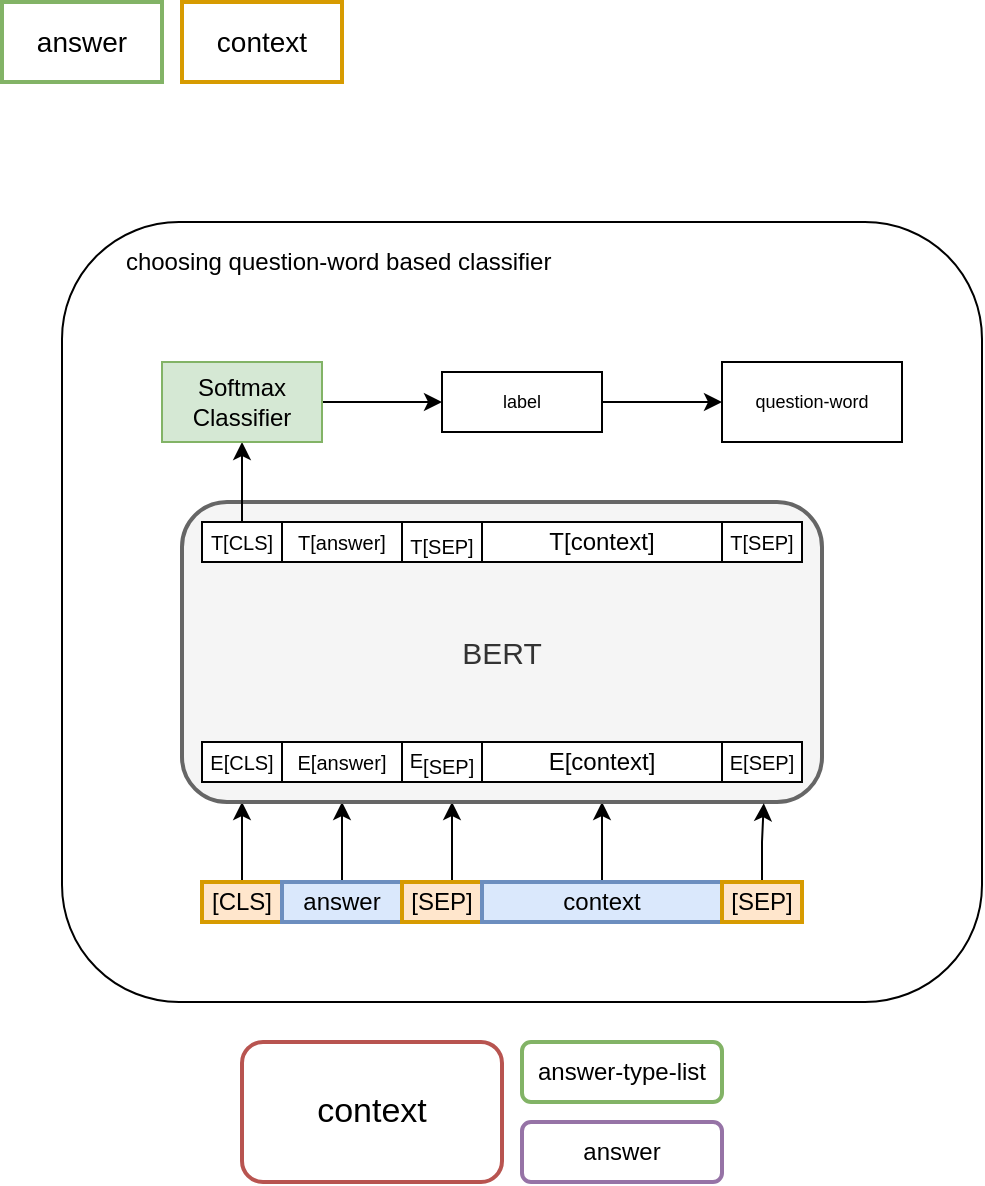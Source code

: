 <mxfile version="14.9.3" type="github">
  <diagram id="JeDrGCUuUXFOTuvssCg1" name="Page-1">
    <mxGraphModel dx="781" dy="476" grid="1" gridSize="10" guides="1" tooltips="1" connect="1" arrows="1" fold="1" page="1" pageScale="1" pageWidth="827" pageHeight="1169" math="0" shadow="0">
      <root>
        <mxCell id="0" />
        <mxCell id="1" parent="0" />
        <mxCell id="9Ihufr4luqPIJCAnLPml-1" value="&lt;font style=&quot;font-size: 14px&quot;&gt;context&lt;/font&gt;" style="rounded=0;whiteSpace=wrap;html=1;strokeColor=#d79b00;fillColor=none;strokeWidth=2;" vertex="1" parent="1">
          <mxGeometry x="110" y="20" width="80" height="40" as="geometry" />
        </mxCell>
        <mxCell id="9Ihufr4luqPIJCAnLPml-2" value="&lt;font style=&quot;font-size: 14px&quot;&gt;answer&lt;/font&gt;" style="rounded=0;whiteSpace=wrap;html=1;strokeColor=#82b366;fillColor=none;strokeWidth=2;" vertex="1" parent="1">
          <mxGeometry x="20" y="20" width="80" height="40" as="geometry" />
        </mxCell>
        <mxCell id="9Ihufr4luqPIJCAnLPml-34" value="&#xa;&#xa;&lt;font style=&quot;color: rgb(0, 0, 0); font-family: helvetica; font-size: 10px; font-style: normal; font-weight: 400; letter-spacing: normal; text-align: center; text-indent: 0px; text-transform: none; word-spacing: 0px; background-color: rgb(248, 249, 250);&quot;&gt;E&lt;/font&gt;&lt;sub style=&quot;color: rgb(0, 0, 0); font-family: helvetica; font-style: normal; font-weight: 400; letter-spacing: normal; text-align: center; text-indent: 0px; text-transform: none; word-spacing: 0px; background-color: rgb(248, 249, 250);&quot;&gt;[ANS]&lt;/sub&gt;&#xa;&#xa;" style="rounded=1;whiteSpace=wrap;html=1;strokeColor=#000000;strokeWidth=1;fillColor=none;" vertex="1" parent="1">
          <mxGeometry x="50" y="130" width="460" height="390" as="geometry" />
        </mxCell>
        <mxCell id="9Ihufr4luqPIJCAnLPml-35" value="choosing question-word based classifier&amp;nbsp;" style="text;html=1;strokeColor=none;fillColor=none;align=center;verticalAlign=middle;whiteSpace=wrap;rounded=0;" vertex="1" parent="1">
          <mxGeometry x="80" y="140" width="220" height="20" as="geometry" />
        </mxCell>
        <mxCell id="9Ihufr4luqPIJCAnLPml-55" value="" style="edgeStyle=orthogonalEdgeStyle;rounded=0;orthogonalLoop=1;jettySize=auto;html=1;" edge="1" parent="1" source="9Ihufr4luqPIJCAnLPml-42" target="9Ihufr4luqPIJCAnLPml-48">
          <mxGeometry relative="1" as="geometry">
            <Array as="points">
              <mxPoint x="140" y="430" />
              <mxPoint x="140" y="430" />
            </Array>
          </mxGeometry>
        </mxCell>
        <mxCell id="9Ihufr4luqPIJCAnLPml-42" value="[CLS]" style="rounded=0;whiteSpace=wrap;html=1;strokeWidth=2;strokeColor=#d79b00;fillColor=#ffe6cc;" vertex="1" parent="1">
          <mxGeometry x="120" y="460" width="40" height="20" as="geometry" />
        </mxCell>
        <mxCell id="9Ihufr4luqPIJCAnLPml-52" value="" style="edgeStyle=orthogonalEdgeStyle;rounded=0;orthogonalLoop=1;jettySize=auto;html=1;" edge="1" parent="1" source="9Ihufr4luqPIJCAnLPml-44" target="9Ihufr4luqPIJCAnLPml-48">
          <mxGeometry relative="1" as="geometry">
            <Array as="points">
              <mxPoint x="190" y="440" />
              <mxPoint x="190" y="440" />
            </Array>
          </mxGeometry>
        </mxCell>
        <mxCell id="9Ihufr4luqPIJCAnLPml-44" value="answer" style="rounded=0;whiteSpace=wrap;html=1;strokeColor=#6c8ebf;strokeWidth=2;fillColor=#dae8fc;" vertex="1" parent="1">
          <mxGeometry x="160" y="460" width="60" height="20" as="geometry" />
        </mxCell>
        <mxCell id="9Ihufr4luqPIJCAnLPml-51" value="" style="edgeStyle=orthogonalEdgeStyle;rounded=0;orthogonalLoop=1;jettySize=auto;html=1;" edge="1" parent="1" source="9Ihufr4luqPIJCAnLPml-46" target="9Ihufr4luqPIJCAnLPml-48">
          <mxGeometry relative="1" as="geometry">
            <Array as="points">
              <mxPoint x="245" y="450" />
              <mxPoint x="245" y="450" />
            </Array>
          </mxGeometry>
        </mxCell>
        <mxCell id="9Ihufr4luqPIJCAnLPml-46" value="[SEP]" style="rounded=0;whiteSpace=wrap;html=1;strokeWidth=2;strokeColor=#d79b00;fillColor=#ffe6cc;" vertex="1" parent="1">
          <mxGeometry x="220" y="460" width="40" height="20" as="geometry" />
        </mxCell>
        <mxCell id="9Ihufr4luqPIJCAnLPml-53" value="" style="edgeStyle=orthogonalEdgeStyle;rounded=0;orthogonalLoop=1;jettySize=auto;html=1;" edge="1" parent="1" source="9Ihufr4luqPIJCAnLPml-47" target="9Ihufr4luqPIJCAnLPml-48">
          <mxGeometry relative="1" as="geometry">
            <Array as="points">
              <mxPoint x="335" y="420" />
              <mxPoint x="335" y="420" />
            </Array>
          </mxGeometry>
        </mxCell>
        <mxCell id="9Ihufr4luqPIJCAnLPml-47" value="context" style="rounded=0;whiteSpace=wrap;html=1;strokeColor=#6c8ebf;strokeWidth=2;fillColor=#dae8fc;" vertex="1" parent="1">
          <mxGeometry x="260" y="460" width="120" height="20" as="geometry" />
        </mxCell>
        <mxCell id="9Ihufr4luqPIJCAnLPml-48" value="&lt;font style=&quot;font-size: 15px&quot;&gt;BERT&lt;/font&gt;" style="rounded=1;whiteSpace=wrap;html=1;strokeColor=#666666;strokeWidth=2;fillColor=#f5f5f5;fontColor=#333333;" vertex="1" parent="1">
          <mxGeometry x="110" y="270" width="320" height="150" as="geometry" />
        </mxCell>
        <mxCell id="9Ihufr4luqPIJCAnLPml-56" value="&lt;span style=&quot;font-size: 10px&quot;&gt;E[CLS]&lt;/span&gt;" style="rounded=0;whiteSpace=wrap;html=1;strokeWidth=1;" vertex="1" parent="1">
          <mxGeometry x="120" y="390" width="40" height="20" as="geometry" />
        </mxCell>
        <mxCell id="9Ihufr4luqPIJCAnLPml-57" value="&lt;span style=&quot;font-size: 10px&quot;&gt;E[answer]&lt;/span&gt;" style="rounded=0;whiteSpace=wrap;html=1;strokeWidth=1;fontSize=9;" vertex="1" parent="1">
          <mxGeometry x="160" y="390" width="60" height="20" as="geometry" />
        </mxCell>
        <mxCell id="9Ihufr4luqPIJCAnLPml-60" value="&lt;font style=&quot;font-size: 10px&quot;&gt;&lt;font style=&quot;font-size: 10px&quot;&gt;E&lt;/font&gt;&lt;sub style=&quot;font-size: 10px&quot;&gt;[SEP]&lt;/sub&gt;&lt;/font&gt;" style="rounded=0;whiteSpace=wrap;html=1;strokeWidth=1;" vertex="1" parent="1">
          <mxGeometry x="220" y="390" width="40" height="20" as="geometry" />
        </mxCell>
        <mxCell id="9Ihufr4luqPIJCAnLPml-61" value="E[context]" style="rounded=0;whiteSpace=wrap;html=1;strokeWidth=1;" vertex="1" parent="1">
          <mxGeometry x="260" y="390" width="120" height="20" as="geometry" />
        </mxCell>
        <mxCell id="9Ihufr4luqPIJCAnLPml-68" value="" style="edgeStyle=orthogonalEdgeStyle;rounded=0;orthogonalLoop=1;jettySize=auto;html=1;fontSize=9;endSize=6;entryX=0.909;entryY=1.004;entryDx=0;entryDy=0;entryPerimeter=0;" edge="1" parent="1" source="9Ihufr4luqPIJCAnLPml-62" target="9Ihufr4luqPIJCAnLPml-48">
          <mxGeometry relative="1" as="geometry">
            <Array as="points" />
          </mxGeometry>
        </mxCell>
        <mxCell id="9Ihufr4luqPIJCAnLPml-62" value="[SEP]" style="rounded=0;whiteSpace=wrap;html=1;strokeWidth=2;strokeColor=#d79b00;fillColor=#ffe6cc;" vertex="1" parent="1">
          <mxGeometry x="380" y="460" width="40" height="20" as="geometry" />
        </mxCell>
        <mxCell id="9Ihufr4luqPIJCAnLPml-63" value="&lt;span style=&quot;font-size: 10px&quot;&gt;E[SEP]&lt;/span&gt;" style="rounded=0;whiteSpace=wrap;html=1;strokeWidth=1;" vertex="1" parent="1">
          <mxGeometry x="380" y="390" width="40" height="20" as="geometry" />
        </mxCell>
        <mxCell id="9Ihufr4luqPIJCAnLPml-76" value="" style="edgeStyle=orthogonalEdgeStyle;rounded=0;orthogonalLoop=1;jettySize=auto;html=1;fontSize=9;endSize=6;" edge="1" parent="1" source="9Ihufr4luqPIJCAnLPml-69" target="9Ihufr4luqPIJCAnLPml-75">
          <mxGeometry relative="1" as="geometry" />
        </mxCell>
        <mxCell id="9Ihufr4luqPIJCAnLPml-69" value="&lt;span style=&quot;font-size: 10px&quot;&gt;T[CLS]&lt;/span&gt;" style="rounded=0;whiteSpace=wrap;html=1;strokeWidth=1;" vertex="1" parent="1">
          <mxGeometry x="120" y="280" width="40" height="20" as="geometry" />
        </mxCell>
        <mxCell id="9Ihufr4luqPIJCAnLPml-70" value="&lt;span style=&quot;font-size: 10px&quot;&gt;T[answer]&lt;/span&gt;" style="rounded=0;whiteSpace=wrap;html=1;strokeWidth=1;fontSize=9;" vertex="1" parent="1">
          <mxGeometry x="160" y="280" width="60" height="20" as="geometry" />
        </mxCell>
        <mxCell id="9Ihufr4luqPIJCAnLPml-71" value="&lt;font style=&quot;font-size: 10px&quot;&gt;&lt;sub style=&quot;font-size: 10px&quot;&gt;T[SEP]&lt;/sub&gt;&lt;/font&gt;" style="rounded=0;whiteSpace=wrap;html=1;strokeWidth=1;" vertex="1" parent="1">
          <mxGeometry x="220" y="280" width="40" height="20" as="geometry" />
        </mxCell>
        <mxCell id="9Ihufr4luqPIJCAnLPml-72" value="T[context]" style="rounded=0;whiteSpace=wrap;html=1;strokeWidth=1;" vertex="1" parent="1">
          <mxGeometry x="260" y="280" width="120" height="20" as="geometry" />
        </mxCell>
        <mxCell id="9Ihufr4luqPIJCAnLPml-73" value="&lt;span style=&quot;font-size: 10px&quot;&gt;T[SEP]&lt;/span&gt;" style="rounded=0;whiteSpace=wrap;html=1;strokeWidth=1;" vertex="1" parent="1">
          <mxGeometry x="380" y="280" width="40" height="20" as="geometry" />
        </mxCell>
        <mxCell id="9Ihufr4luqPIJCAnLPml-80" value="" style="edgeStyle=orthogonalEdgeStyle;rounded=0;orthogonalLoop=1;jettySize=auto;html=1;fontSize=9;endSize=6;" edge="1" parent="1" source="9Ihufr4luqPIJCAnLPml-75" target="9Ihufr4luqPIJCAnLPml-79">
          <mxGeometry relative="1" as="geometry" />
        </mxCell>
        <mxCell id="9Ihufr4luqPIJCAnLPml-75" value="Softmax&lt;br&gt;Classifier" style="whiteSpace=wrap;html=1;rounded=0;strokeWidth=1;fillColor=#d5e8d4;strokeColor=#82b366;" vertex="1" parent="1">
          <mxGeometry x="100" y="200" width="80" height="40" as="geometry" />
        </mxCell>
        <mxCell id="9Ihufr4luqPIJCAnLPml-82" value="" style="edgeStyle=orthogonalEdgeStyle;rounded=0;orthogonalLoop=1;jettySize=auto;html=1;fontSize=9;endSize=6;" edge="1" parent="1" source="9Ihufr4luqPIJCAnLPml-79" target="9Ihufr4luqPIJCAnLPml-81">
          <mxGeometry relative="1" as="geometry" />
        </mxCell>
        <mxCell id="9Ihufr4luqPIJCAnLPml-79" value="label" style="rounded=0;whiteSpace=wrap;html=1;fontSize=9;strokeWidth=1;" vertex="1" parent="1">
          <mxGeometry x="240" y="205" width="80" height="30" as="geometry" />
        </mxCell>
        <mxCell id="9Ihufr4luqPIJCAnLPml-81" value="question-word" style="whiteSpace=wrap;html=1;rounded=0;fontSize=9;strokeWidth=1;" vertex="1" parent="1">
          <mxGeometry x="380" y="200" width="90" height="40" as="geometry" />
        </mxCell>
        <mxCell id="9Ihufr4luqPIJCAnLPml-83" value="answer" style="rounded=1;whiteSpace=wrap;html=1;strokeColor=#9673a6;strokeWidth=2;fillColor=none;" vertex="1" parent="1">
          <mxGeometry x="280" y="580" width="100" height="30" as="geometry" />
        </mxCell>
        <mxCell id="9Ihufr4luqPIJCAnLPml-85" value="&lt;font style=&quot;font-size: 17px&quot;&gt;context&lt;/font&gt;" style="rounded=1;whiteSpace=wrap;html=1;strokeColor=#b85450;strokeWidth=2;fillColor=none;" vertex="1" parent="1">
          <mxGeometry x="140" y="540" width="130" height="70" as="geometry" />
        </mxCell>
        <mxCell id="9Ihufr4luqPIJCAnLPml-87" value="answer-type-list" style="rounded=1;whiteSpace=wrap;html=1;strokeColor=#82b366;strokeWidth=2;fillColor=none;" vertex="1" parent="1">
          <mxGeometry x="280" y="540" width="100" height="30" as="geometry" />
        </mxCell>
      </root>
    </mxGraphModel>
  </diagram>
</mxfile>
